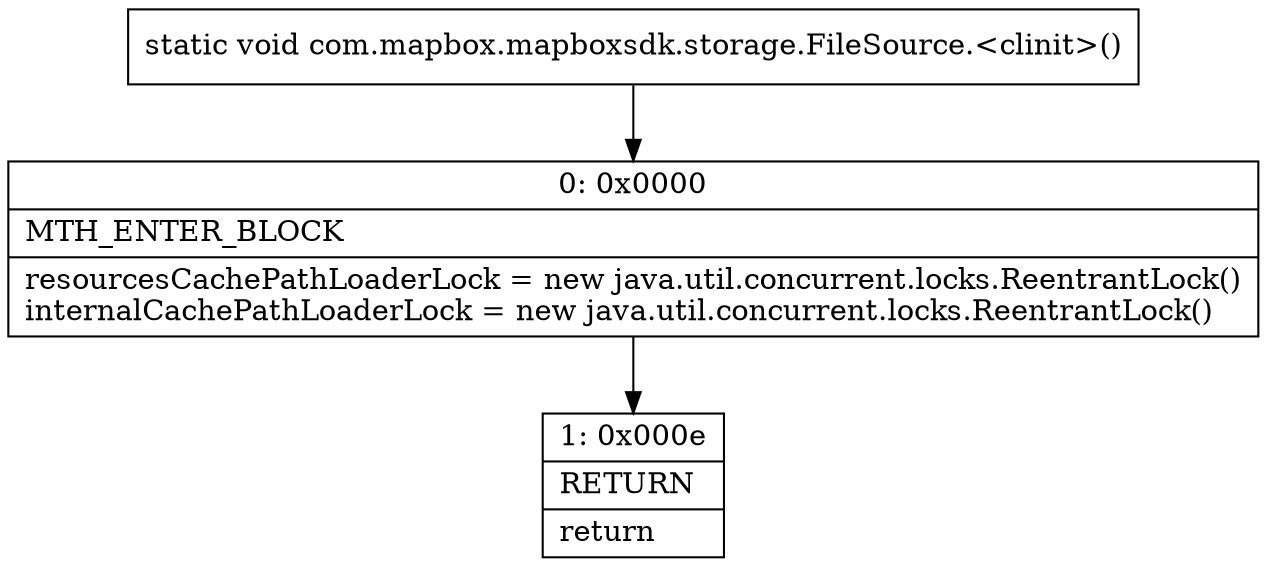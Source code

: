 digraph "CFG forcom.mapbox.mapboxsdk.storage.FileSource.\<clinit\>()V" {
Node_0 [shape=record,label="{0\:\ 0x0000|MTH_ENTER_BLOCK\l|resourcesCachePathLoaderLock = new java.util.concurrent.locks.ReentrantLock()\linternalCachePathLoaderLock = new java.util.concurrent.locks.ReentrantLock()\l}"];
Node_1 [shape=record,label="{1\:\ 0x000e|RETURN\l|return\l}"];
MethodNode[shape=record,label="{static void com.mapbox.mapboxsdk.storage.FileSource.\<clinit\>() }"];
MethodNode -> Node_0;
Node_0 -> Node_1;
}

